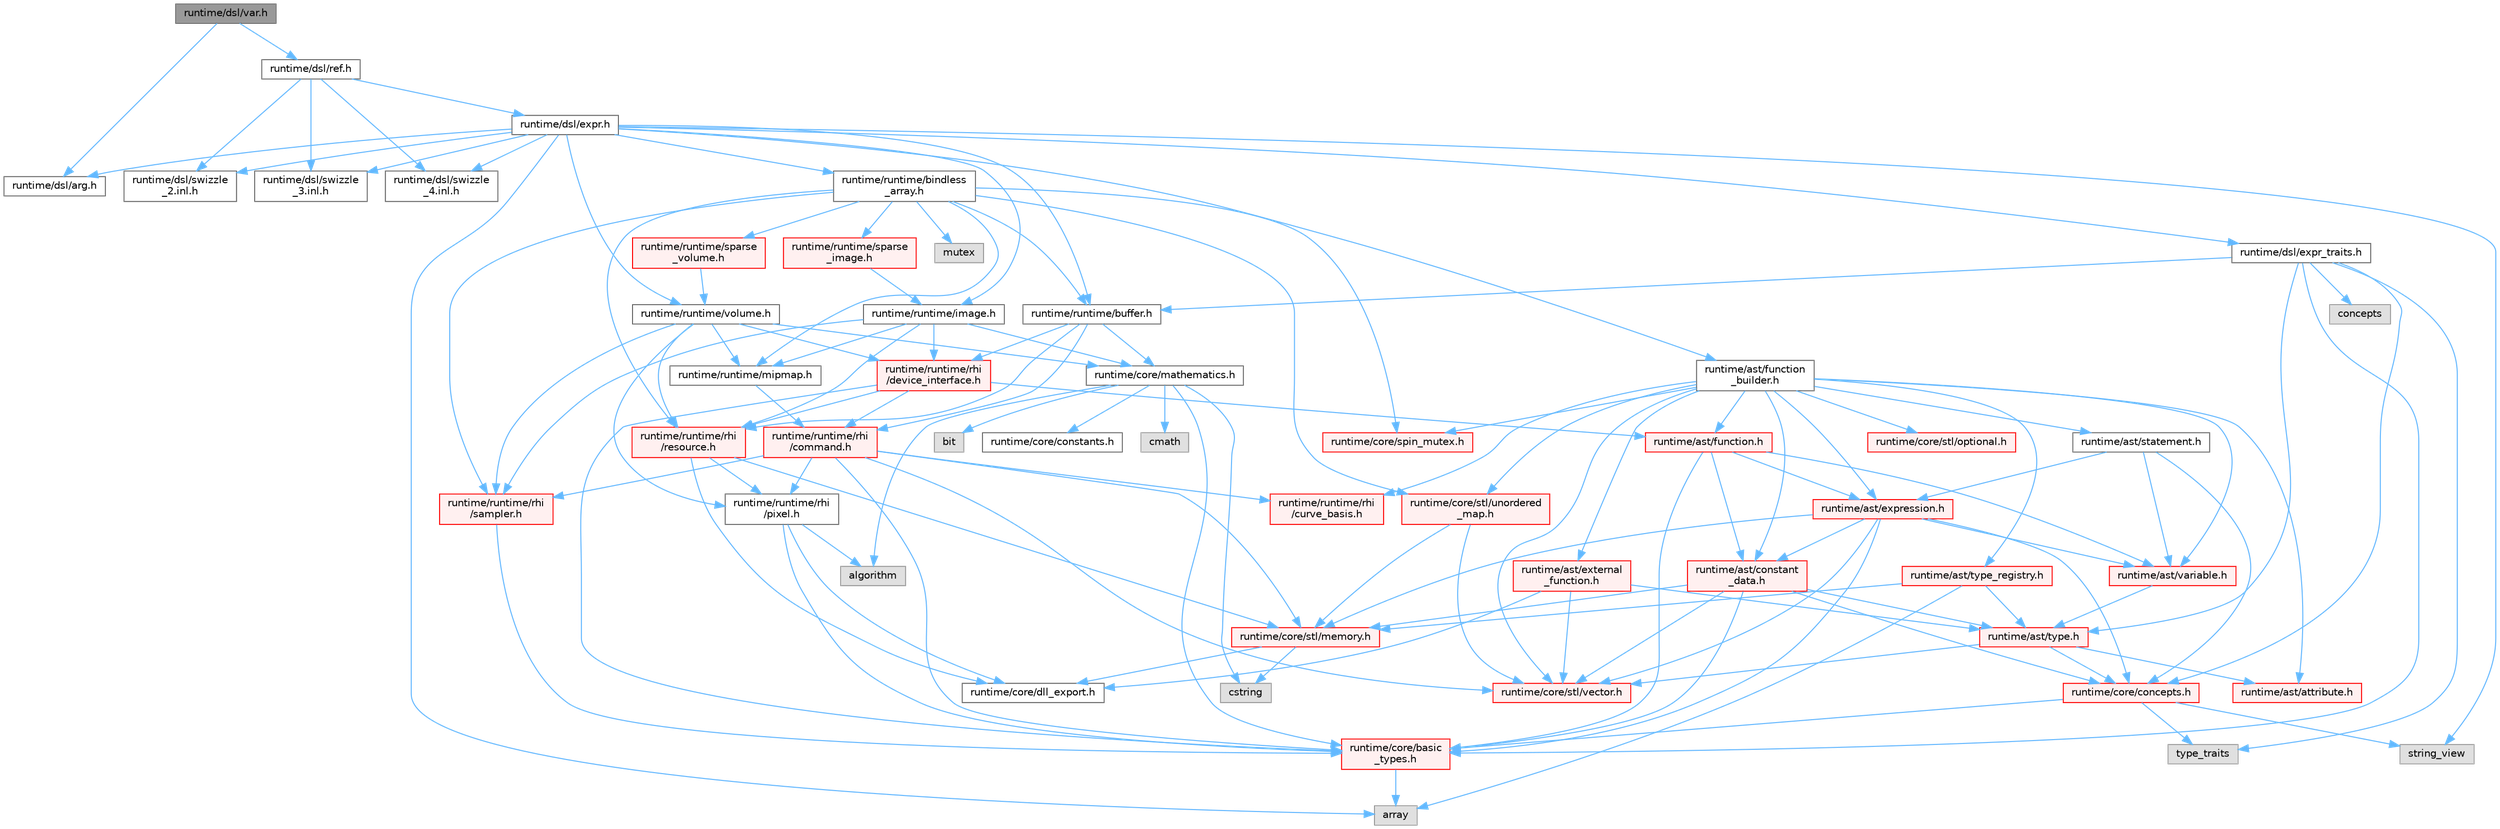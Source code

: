 digraph "runtime/dsl/var.h"
{
 // LATEX_PDF_SIZE
  bgcolor="transparent";
  edge [fontname=Helvetica,fontsize=10,labelfontname=Helvetica,labelfontsize=10];
  node [fontname=Helvetica,fontsize=10,shape=box,height=0.2,width=0.4];
  Node1 [id="Node000001",label="runtime/dsl/var.h",height=0.2,width=0.4,color="gray40", fillcolor="grey60", style="filled", fontcolor="black",tooltip=" "];
  Node1 -> Node2 [id="edge1_Node000001_Node000002",color="steelblue1",style="solid",tooltip=" "];
  Node2 [id="Node000002",label="runtime/dsl/ref.h",height=0.2,width=0.4,color="grey40", fillcolor="white", style="filled",URL="$ref_8h.html",tooltip=" "];
  Node2 -> Node3 [id="edge2_Node000002_Node000003",color="steelblue1",style="solid",tooltip=" "];
  Node3 [id="Node000003",label="runtime/dsl/expr.h",height=0.2,width=0.4,color="grey40", fillcolor="white", style="filled",URL="$expr_8h.html",tooltip=" "];
  Node3 -> Node4 [id="edge3_Node000003_Node000004",color="steelblue1",style="solid",tooltip=" "];
  Node4 [id="Node000004",label="array",height=0.2,width=0.4,color="grey60", fillcolor="#E0E0E0", style="filled",tooltip=" "];
  Node3 -> Node5 [id="edge4_Node000003_Node000005",color="steelblue1",style="solid",tooltip=" "];
  Node5 [id="Node000005",label="string_view",height=0.2,width=0.4,color="grey60", fillcolor="#E0E0E0", style="filled",tooltip=" "];
  Node3 -> Node6 [id="edge5_Node000003_Node000006",color="steelblue1",style="solid",tooltip=" "];
  Node6 [id="Node000006",label="runtime/runtime/image.h",height=0.2,width=0.4,color="grey40", fillcolor="white", style="filled",URL="$image_8h.html",tooltip=" "];
  Node6 -> Node7 [id="edge6_Node000006_Node000007",color="steelblue1",style="solid",tooltip=" "];
  Node7 [id="Node000007",label="runtime/core/mathematics.h",height=0.2,width=0.4,color="grey40", fillcolor="white", style="filled",URL="$mathematics_8h.html",tooltip=" "];
  Node7 -> Node8 [id="edge7_Node000007_Node000008",color="steelblue1",style="solid",tooltip=" "];
  Node8 [id="Node000008",label="bit",height=0.2,width=0.4,color="grey60", fillcolor="#E0E0E0", style="filled",tooltip=" "];
  Node7 -> Node9 [id="edge8_Node000007_Node000009",color="steelblue1",style="solid",tooltip=" "];
  Node9 [id="Node000009",label="cmath",height=0.2,width=0.4,color="grey60", fillcolor="#E0E0E0", style="filled",tooltip=" "];
  Node7 -> Node10 [id="edge9_Node000007_Node000010",color="steelblue1",style="solid",tooltip=" "];
  Node10 [id="Node000010",label="cstring",height=0.2,width=0.4,color="grey60", fillcolor="#E0E0E0", style="filled",tooltip=" "];
  Node7 -> Node11 [id="edge10_Node000007_Node000011",color="steelblue1",style="solid",tooltip=" "];
  Node11 [id="Node000011",label="algorithm",height=0.2,width=0.4,color="grey60", fillcolor="#E0E0E0", style="filled",tooltip=" "];
  Node7 -> Node12 [id="edge11_Node000007_Node000012",color="steelblue1",style="solid",tooltip=" "];
  Node12 [id="Node000012",label="runtime/core/basic\l_types.h",height=0.2,width=0.4,color="red", fillcolor="#FFF0F0", style="filled",URL="$basic__types_8h.html",tooltip=" "];
  Node12 -> Node4 [id="edge12_Node000012_Node000004",color="steelblue1",style="solid",tooltip=" "];
  Node7 -> Node30 [id="edge13_Node000007_Node000030",color="steelblue1",style="solid",tooltip=" "];
  Node30 [id="Node000030",label="runtime/core/constants.h",height=0.2,width=0.4,color="grey40", fillcolor="white", style="filled",URL="$constants_8h.html",tooltip=" "];
  Node6 -> Node31 [id="edge14_Node000006_Node000031",color="steelblue1",style="solid",tooltip=" "];
  Node31 [id="Node000031",label="runtime/runtime/rhi\l/resource.h",height=0.2,width=0.4,color="red", fillcolor="#FFF0F0", style="filled",URL="$runtime_2rhi_2resource_8h.html",tooltip=" "];
  Node31 -> Node16 [id="edge15_Node000031_Node000016",color="steelblue1",style="solid",tooltip=" "];
  Node16 [id="Node000016",label="runtime/core/dll_export.h",height=0.2,width=0.4,color="grey40", fillcolor="white", style="filled",URL="$dll__export_8h.html",tooltip=" "];
  Node31 -> Node32 [id="edge16_Node000031_Node000032",color="steelblue1",style="solid",tooltip=" "];
  Node32 [id="Node000032",label="runtime/core/stl/memory.h",height=0.2,width=0.4,color="red", fillcolor="#FFF0F0", style="filled",URL="$core_2stl_2memory_8h.html",tooltip=" "];
  Node32 -> Node10 [id="edge17_Node000032_Node000010",color="steelblue1",style="solid",tooltip=" "];
  Node32 -> Node16 [id="edge18_Node000032_Node000016",color="steelblue1",style="solid",tooltip=" "];
  Node31 -> Node173 [id="edge19_Node000031_Node000173",color="steelblue1",style="solid",tooltip=" "];
  Node173 [id="Node000173",label="runtime/runtime/rhi\l/pixel.h",height=0.2,width=0.4,color="grey40", fillcolor="white", style="filled",URL="$pixel_8h.html",tooltip=" "];
  Node173 -> Node11 [id="edge20_Node000173_Node000011",color="steelblue1",style="solid",tooltip=" "];
  Node173 -> Node16 [id="edge21_Node000173_Node000016",color="steelblue1",style="solid",tooltip=" "];
  Node173 -> Node12 [id="edge22_Node000173_Node000012",color="steelblue1",style="solid",tooltip=" "];
  Node6 -> Node174 [id="edge23_Node000006_Node000174",color="steelblue1",style="solid",tooltip=" "];
  Node174 [id="Node000174",label="runtime/runtime/mipmap.h",height=0.2,width=0.4,color="grey40", fillcolor="white", style="filled",URL="$mipmap_8h.html",tooltip=" "];
  Node174 -> Node175 [id="edge24_Node000174_Node000175",color="steelblue1",style="solid",tooltip=" "];
  Node175 [id="Node000175",label="runtime/runtime/rhi\l/command.h",height=0.2,width=0.4,color="red", fillcolor="#FFF0F0", style="filled",URL="$command_8h.html",tooltip=" "];
  Node175 -> Node12 [id="edge25_Node000175_Node000012",color="steelblue1",style="solid",tooltip=" "];
  Node175 -> Node177 [id="edge26_Node000175_Node000177",color="steelblue1",style="solid",tooltip=" "];
  Node177 [id="Node000177",label="runtime/core/stl/vector.h",height=0.2,width=0.4,color="red", fillcolor="#FFF0F0", style="filled",URL="$core_2stl_2vector_8h.html",tooltip=" "];
  Node175 -> Node32 [id="edge27_Node000175_Node000032",color="steelblue1",style="solid",tooltip=" "];
  Node175 -> Node173 [id="edge28_Node000175_Node000173",color="steelblue1",style="solid",tooltip=" "];
  Node175 -> Node195 [id="edge29_Node000175_Node000195",color="steelblue1",style="solid",tooltip=" "];
  Node195 [id="Node000195",label="runtime/runtime/rhi\l/sampler.h",height=0.2,width=0.4,color="red", fillcolor="#FFF0F0", style="filled",URL="$sampler_8h.html",tooltip=" "];
  Node195 -> Node12 [id="edge30_Node000195_Node000012",color="steelblue1",style="solid",tooltip=" "];
  Node175 -> Node197 [id="edge31_Node000175_Node000197",color="steelblue1",style="solid",tooltip=" "];
  Node197 [id="Node000197",label="runtime/runtime/rhi\l/curve_basis.h",height=0.2,width=0.4,color="red", fillcolor="#FFF0F0", style="filled",URL="$curve__basis_8h.html",tooltip=" "];
  Node6 -> Node195 [id="edge32_Node000006_Node000195",color="steelblue1",style="solid",tooltip=" "];
  Node6 -> Node200 [id="edge33_Node000006_Node000200",color="steelblue1",style="solid",tooltip=" "];
  Node200 [id="Node000200",label="runtime/runtime/rhi\l/device_interface.h",height=0.2,width=0.4,color="red", fillcolor="#FFF0F0", style="filled",URL="$device__interface_8h.html",tooltip=" "];
  Node200 -> Node12 [id="edge34_Node000200_Node000012",color="steelblue1",style="solid",tooltip=" "];
  Node200 -> Node204 [id="edge35_Node000200_Node000204",color="steelblue1",style="solid",tooltip=" "];
  Node204 [id="Node000204",label="runtime/ast/function.h",height=0.2,width=0.4,color="red", fillcolor="#FFF0F0", style="filled",URL="$ast_2function_8h.html",tooltip=" "];
  Node204 -> Node12 [id="edge36_Node000204_Node000012",color="steelblue1",style="solid",tooltip=" "];
  Node204 -> Node209 [id="edge37_Node000204_Node000209",color="steelblue1",style="solid",tooltip=" "];
  Node209 [id="Node000209",label="runtime/ast/variable.h",height=0.2,width=0.4,color="red", fillcolor="#FFF0F0", style="filled",URL="$variable_8h.html",tooltip=" "];
  Node209 -> Node210 [id="edge38_Node000209_Node000210",color="steelblue1",style="solid",tooltip=" "];
  Node210 [id="Node000210",label="runtime/ast/type.h",height=0.2,width=0.4,color="red", fillcolor="#FFF0F0", style="filled",URL="$type_8h.html",tooltip=" "];
  Node210 -> Node177 [id="edge39_Node000210_Node000177",color="steelblue1",style="solid",tooltip=" "];
  Node210 -> Node211 [id="edge40_Node000210_Node000211",color="steelblue1",style="solid",tooltip=" "];
  Node211 [id="Node000211",label="runtime/core/concepts.h",height=0.2,width=0.4,color="red", fillcolor="#FFF0F0", style="filled",URL="$concepts_8h.html",tooltip=" "];
  Node211 -> Node18 [id="edge41_Node000211_Node000018",color="steelblue1",style="solid",tooltip=" "];
  Node18 [id="Node000018",label="type_traits",height=0.2,width=0.4,color="grey60", fillcolor="#E0E0E0", style="filled",tooltip=" "];
  Node211 -> Node5 [id="edge42_Node000211_Node000005",color="steelblue1",style="solid",tooltip=" "];
  Node211 -> Node12 [id="edge43_Node000211_Node000012",color="steelblue1",style="solid",tooltip=" "];
  Node210 -> Node212 [id="edge44_Node000210_Node000212",color="steelblue1",style="solid",tooltip=" "];
  Node212 [id="Node000212",label="runtime/ast/attribute.h",height=0.2,width=0.4,color="red", fillcolor="#FFF0F0", style="filled",URL="$attribute_8h.html",tooltip=" "];
  Node204 -> Node213 [id="edge45_Node000204_Node000213",color="steelblue1",style="solid",tooltip=" "];
  Node213 [id="Node000213",label="runtime/ast/expression.h",height=0.2,width=0.4,color="red", fillcolor="#FFF0F0", style="filled",URL="$expression_8h.html",tooltip=" "];
  Node213 -> Node177 [id="edge46_Node000213_Node000177",color="steelblue1",style="solid",tooltip=" "];
  Node213 -> Node32 [id="edge47_Node000213_Node000032",color="steelblue1",style="solid",tooltip=" "];
  Node213 -> Node211 [id="edge48_Node000213_Node000211",color="steelblue1",style="solid",tooltip=" "];
  Node213 -> Node12 [id="edge49_Node000213_Node000012",color="steelblue1",style="solid",tooltip=" "];
  Node213 -> Node209 [id="edge50_Node000213_Node000209",color="steelblue1",style="solid",tooltip=" "];
  Node213 -> Node214 [id="edge51_Node000213_Node000214",color="steelblue1",style="solid",tooltip=" "];
  Node214 [id="Node000214",label="runtime/ast/constant\l_data.h",height=0.2,width=0.4,color="red", fillcolor="#FFF0F0", style="filled",URL="$constant__data_8h.html",tooltip=" "];
  Node214 -> Node210 [id="edge52_Node000214_Node000210",color="steelblue1",style="solid",tooltip=" "];
  Node214 -> Node177 [id="edge53_Node000214_Node000177",color="steelblue1",style="solid",tooltip=" "];
  Node214 -> Node32 [id="edge54_Node000214_Node000032",color="steelblue1",style="solid",tooltip=" "];
  Node214 -> Node12 [id="edge55_Node000214_Node000012",color="steelblue1",style="solid",tooltip=" "];
  Node214 -> Node211 [id="edge56_Node000214_Node000211",color="steelblue1",style="solid",tooltip=" "];
  Node204 -> Node214 [id="edge57_Node000204_Node000214",color="steelblue1",style="solid",tooltip=" "];
  Node200 -> Node31 [id="edge58_Node000200_Node000031",color="steelblue1",style="solid",tooltip=" "];
  Node200 -> Node175 [id="edge59_Node000200_Node000175",color="steelblue1",style="solid",tooltip=" "];
  Node3 -> Node218 [id="edge60_Node000003_Node000218",color="steelblue1",style="solid",tooltip=" "];
  Node218 [id="Node000218",label="runtime/runtime/volume.h",height=0.2,width=0.4,color="grey40", fillcolor="white", style="filled",URL="$volume_8h.html",tooltip=" "];
  Node218 -> Node7 [id="edge61_Node000218_Node000007",color="steelblue1",style="solid",tooltip=" "];
  Node218 -> Node173 [id="edge62_Node000218_Node000173",color="steelblue1",style="solid",tooltip=" "];
  Node218 -> Node31 [id="edge63_Node000218_Node000031",color="steelblue1",style="solid",tooltip=" "];
  Node218 -> Node174 [id="edge64_Node000218_Node000174",color="steelblue1",style="solid",tooltip=" "];
  Node218 -> Node195 [id="edge65_Node000218_Node000195",color="steelblue1",style="solid",tooltip=" "];
  Node218 -> Node200 [id="edge66_Node000218_Node000200",color="steelblue1",style="solid",tooltip=" "];
  Node3 -> Node219 [id="edge67_Node000003_Node000219",color="steelblue1",style="solid",tooltip=" "];
  Node219 [id="Node000219",label="runtime/runtime/buffer.h",height=0.2,width=0.4,color="grey40", fillcolor="white", style="filled",URL="$buffer_8h.html",tooltip=" "];
  Node219 -> Node7 [id="edge68_Node000219_Node000007",color="steelblue1",style="solid",tooltip=" "];
  Node219 -> Node175 [id="edge69_Node000219_Node000175",color="steelblue1",style="solid",tooltip=" "];
  Node219 -> Node31 [id="edge70_Node000219_Node000031",color="steelblue1",style="solid",tooltip=" "];
  Node219 -> Node200 [id="edge71_Node000219_Node000200",color="steelblue1",style="solid",tooltip=" "];
  Node3 -> Node220 [id="edge72_Node000003_Node000220",color="steelblue1",style="solid",tooltip=" "];
  Node220 [id="Node000220",label="runtime/runtime/bindless\l_array.h",height=0.2,width=0.4,color="grey40", fillcolor="white", style="filled",URL="$bindless__array_8h.html",tooltip=" "];
  Node220 -> Node221 [id="edge73_Node000220_Node000221",color="steelblue1",style="solid",tooltip=" "];
  Node221 [id="Node000221",label="mutex",height=0.2,width=0.4,color="grey60", fillcolor="#E0E0E0", style="filled",tooltip=" "];
  Node220 -> Node222 [id="edge74_Node000220_Node000222",color="steelblue1",style="solid",tooltip=" "];
  Node222 [id="Node000222",label="runtime/core/stl/unordered\l_map.h",height=0.2,width=0.4,color="red", fillcolor="#FFF0F0", style="filled",URL="$core_2stl_2unordered__map_8h.html",tooltip=" "];
  Node222 -> Node32 [id="edge75_Node000222_Node000032",color="steelblue1",style="solid",tooltip=" "];
  Node222 -> Node177 [id="edge76_Node000222_Node000177",color="steelblue1",style="solid",tooltip=" "];
  Node220 -> Node224 [id="edge77_Node000220_Node000224",color="steelblue1",style="solid",tooltip=" "];
  Node224 [id="Node000224",label="runtime/core/spin_mutex.h",height=0.2,width=0.4,color="red", fillcolor="#FFF0F0", style="filled",URL="$spin__mutex_8h.html",tooltip=" "];
  Node220 -> Node195 [id="edge78_Node000220_Node000195",color="steelblue1",style="solid",tooltip=" "];
  Node220 -> Node174 [id="edge79_Node000220_Node000174",color="steelblue1",style="solid",tooltip=" "];
  Node220 -> Node31 [id="edge80_Node000220_Node000031",color="steelblue1",style="solid",tooltip=" "];
  Node220 -> Node219 [id="edge81_Node000220_Node000219",color="steelblue1",style="solid",tooltip=" "];
  Node220 -> Node226 [id="edge82_Node000220_Node000226",color="steelblue1",style="solid",tooltip=" "];
  Node226 [id="Node000226",label="runtime/runtime/sparse\l_image.h",height=0.2,width=0.4,color="red", fillcolor="#FFF0F0", style="filled",URL="$sparse__image_8h.html",tooltip=" "];
  Node226 -> Node6 [id="edge83_Node000226_Node000006",color="steelblue1",style="solid",tooltip=" "];
  Node220 -> Node230 [id="edge84_Node000220_Node000230",color="steelblue1",style="solid",tooltip=" "];
  Node230 [id="Node000230",label="runtime/runtime/sparse\l_volume.h",height=0.2,width=0.4,color="red", fillcolor="#FFF0F0", style="filled",URL="$sparse__volume_8h.html",tooltip=" "];
  Node230 -> Node218 [id="edge85_Node000230_Node000218",color="steelblue1",style="solid",tooltip=" "];
  Node3 -> Node231 [id="edge86_Node000003_Node000231",color="steelblue1",style="solid",tooltip=" "];
  Node231 [id="Node000231",label="runtime/ast/function\l_builder.h",height=0.2,width=0.4,color="grey40", fillcolor="white", style="filled",URL="$function__builder_8h.html",tooltip=" "];
  Node231 -> Node177 [id="edge87_Node000231_Node000177",color="steelblue1",style="solid",tooltip=" "];
  Node231 -> Node224 [id="edge88_Node000231_Node000224",color="steelblue1",style="solid",tooltip=" "];
  Node231 -> Node232 [id="edge89_Node000231_Node000232",color="steelblue1",style="solid",tooltip=" "];
  Node232 [id="Node000232",label="runtime/ast/statement.h",height=0.2,width=0.4,color="grey40", fillcolor="white", style="filled",URL="$statement_8h.html",tooltip=" "];
  Node232 -> Node211 [id="edge90_Node000232_Node000211",color="steelblue1",style="solid",tooltip=" "];
  Node232 -> Node209 [id="edge91_Node000232_Node000209",color="steelblue1",style="solid",tooltip=" "];
  Node232 -> Node213 [id="edge92_Node000232_Node000213",color="steelblue1",style="solid",tooltip=" "];
  Node231 -> Node204 [id="edge93_Node000231_Node000204",color="steelblue1",style="solid",tooltip=" "];
  Node231 -> Node209 [id="edge94_Node000231_Node000209",color="steelblue1",style="solid",tooltip=" "];
  Node231 -> Node212 [id="edge95_Node000231_Node000212",color="steelblue1",style="solid",tooltip=" "];
  Node231 -> Node213 [id="edge96_Node000231_Node000213",color="steelblue1",style="solid",tooltip=" "];
  Node231 -> Node214 [id="edge97_Node000231_Node000214",color="steelblue1",style="solid",tooltip=" "];
  Node231 -> Node233 [id="edge98_Node000231_Node000233",color="steelblue1",style="solid",tooltip=" "];
  Node233 [id="Node000233",label="runtime/ast/type_registry.h",height=0.2,width=0.4,color="red", fillcolor="#FFF0F0", style="filled",URL="$type__registry_8h.html",tooltip=" "];
  Node233 -> Node4 [id="edge99_Node000233_Node000004",color="steelblue1",style="solid",tooltip=" "];
  Node233 -> Node32 [id="edge100_Node000233_Node000032",color="steelblue1",style="solid",tooltip=" "];
  Node233 -> Node210 [id="edge101_Node000233_Node000210",color="steelblue1",style="solid",tooltip=" "];
  Node231 -> Node235 [id="edge102_Node000231_Node000235",color="steelblue1",style="solid",tooltip=" "];
  Node235 [id="Node000235",label="runtime/ast/external\l_function.h",height=0.2,width=0.4,color="red", fillcolor="#FFF0F0", style="filled",URL="$external__function_8h.html",tooltip=" "];
  Node235 -> Node16 [id="edge103_Node000235_Node000016",color="steelblue1",style="solid",tooltip=" "];
  Node235 -> Node177 [id="edge104_Node000235_Node000177",color="steelblue1",style="solid",tooltip=" "];
  Node235 -> Node210 [id="edge105_Node000235_Node000210",color="steelblue1",style="solid",tooltip=" "];
  Node231 -> Node222 [id="edge106_Node000231_Node000222",color="steelblue1",style="solid",tooltip=" "];
  Node231 -> Node185 [id="edge107_Node000231_Node000185",color="steelblue1",style="solid",tooltip=" "];
  Node185 [id="Node000185",label="runtime/core/stl/optional.h",height=0.2,width=0.4,color="red", fillcolor="#FFF0F0", style="filled",URL="$core_2stl_2optional_8h.html",tooltip=" "];
  Node231 -> Node197 [id="edge108_Node000231_Node000197",color="steelblue1",style="solid",tooltip=" "];
  Node3 -> Node236 [id="edge109_Node000003_Node000236",color="steelblue1",style="solid",tooltip=" "];
  Node236 [id="Node000236",label="runtime/dsl/expr_traits.h",height=0.2,width=0.4,color="grey40", fillcolor="white", style="filled",URL="$expr__traits_8h.html",tooltip=" "];
  Node236 -> Node18 [id="edge110_Node000236_Node000018",color="steelblue1",style="solid",tooltip=" "];
  Node236 -> Node237 [id="edge111_Node000236_Node000237",color="steelblue1",style="solid",tooltip=" "];
  Node237 [id="Node000237",label="concepts",height=0.2,width=0.4,color="grey60", fillcolor="#E0E0E0", style="filled",tooltip=" "];
  Node236 -> Node12 [id="edge112_Node000236_Node000012",color="steelblue1",style="solid",tooltip=" "];
  Node236 -> Node211 [id="edge113_Node000236_Node000211",color="steelblue1",style="solid",tooltip=" "];
  Node236 -> Node210 [id="edge114_Node000236_Node000210",color="steelblue1",style="solid",tooltip=" "];
  Node236 -> Node219 [id="edge115_Node000236_Node000219",color="steelblue1",style="solid",tooltip=" "];
  Node3 -> Node238 [id="edge116_Node000003_Node000238",color="steelblue1",style="solid",tooltip=" "];
  Node238 [id="Node000238",label="runtime/dsl/arg.h",height=0.2,width=0.4,color="grey40", fillcolor="white", style="filled",URL="$arg_8h.html",tooltip=" "];
  Node3 -> Node239 [id="edge117_Node000003_Node000239",color="steelblue1",style="solid",tooltip=" "];
  Node239 [id="Node000239",label="runtime/dsl/swizzle\l_2.inl.h",height=0.2,width=0.4,color="grey40", fillcolor="white", style="filled",URL="$dsl_2swizzle__2_8inl_8h.html",tooltip=" "];
  Node3 -> Node240 [id="edge118_Node000003_Node000240",color="steelblue1",style="solid",tooltip=" "];
  Node240 [id="Node000240",label="runtime/dsl/swizzle\l_3.inl.h",height=0.2,width=0.4,color="grey40", fillcolor="white", style="filled",URL="$dsl_2swizzle__3_8inl_8h.html",tooltip=" "];
  Node3 -> Node241 [id="edge119_Node000003_Node000241",color="steelblue1",style="solid",tooltip=" "];
  Node241 [id="Node000241",label="runtime/dsl/swizzle\l_4.inl.h",height=0.2,width=0.4,color="grey40", fillcolor="white", style="filled",URL="$dsl_2swizzle__4_8inl_8h.html",tooltip=" "];
  Node2 -> Node239 [id="edge120_Node000002_Node000239",color="steelblue1",style="solid",tooltip=" "];
  Node2 -> Node240 [id="edge121_Node000002_Node000240",color="steelblue1",style="solid",tooltip=" "];
  Node2 -> Node241 [id="edge122_Node000002_Node000241",color="steelblue1",style="solid",tooltip=" "];
  Node1 -> Node238 [id="edge123_Node000001_Node000238",color="steelblue1",style="solid",tooltip=" "];
}
